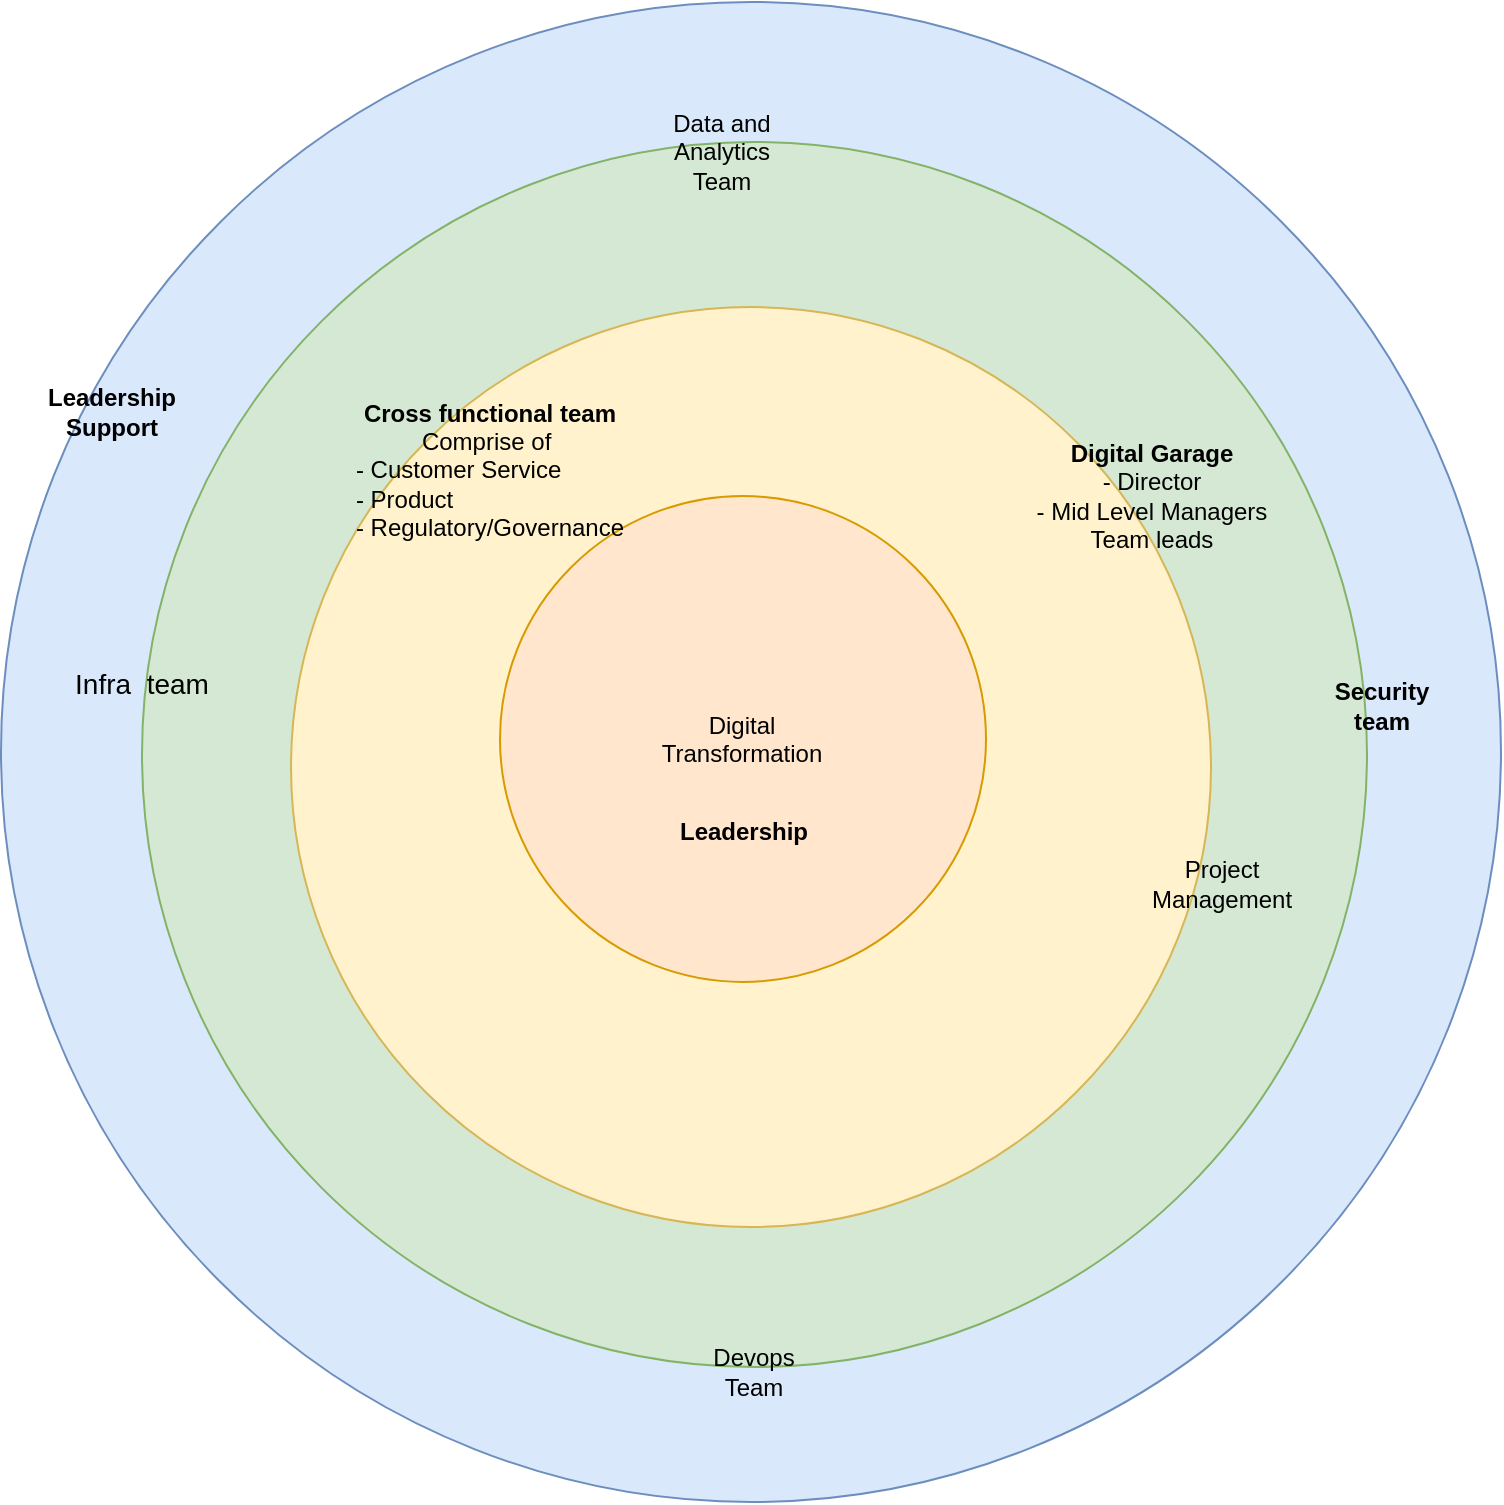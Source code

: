 <mxfile version="24.1.0" type="device">
  <diagram name="Page-1" id="3e8102d1-ef87-2e61-34e1-82d9a586fe2e">
    <mxGraphModel dx="1600" dy="657" grid="1" gridSize="10" guides="1" tooltips="1" connect="1" arrows="1" fold="1" page="1" pageScale="1" pageWidth="1100" pageHeight="850" background="none" math="0" shadow="0">
      <root>
        <mxCell id="0" />
        <mxCell id="1" parent="0" />
        <mxCell id="70666756c84bb93c-5" value="Community" style="shadow=0;dashed=0;html=1;strokeColor=none;fillColor=#ffffff;labelPosition=center;verticalLabelPosition=bottom;verticalAlign=top;shape=mxgraph.office.users.users;rounded=0;comic=0;fontFamily=Verdana;fontSize=14;fontColor=#FFFFFF;" parent="1" vertex="1">
          <mxGeometry x="350" y="440" width="46" height="50" as="geometry" />
        </mxCell>
        <mxCell id="70666756c84bb93c-6" value="Customer&lt;div&gt;Service&lt;/div&gt;" style="shadow=0;dashed=0;html=1;strokeColor=none;fillColor=#ffffff;labelPosition=center;verticalLabelPosition=bottom;verticalAlign=top;shape=mxgraph.office.users.call_center_agent;rounded=0;comic=0;fontFamily=Verdana;fontSize=14;fontColor=#FFFFFF;" parent="1" vertex="1">
          <mxGeometry x="676" y="413" width="46" height="55" as="geometry" />
        </mxCell>
        <mxCell id="70666756c84bb93c-7" value="Response&lt;div&gt;Group&lt;/div&gt;" style="shadow=0;dashed=0;html=1;strokeColor=none;fillColor=#ffffff;labelPosition=center;verticalLabelPosition=bottom;verticalAlign=top;shape=mxgraph.office.users.response_group;rounded=0;comic=0;fontFamily=Verdana;fontSize=14;fontColor=#FFFFFF;" parent="1" vertex="1">
          <mxGeometry x="350" y="203" width="58" height="54" as="geometry" />
        </mxCell>
        <mxCell id="70666756c84bb93c-8" value="Central&lt;div&gt;Management&lt;/div&gt;&lt;div&gt;Service&lt;/div&gt;" style="shadow=0;dashed=0;html=1;strokeColor=none;fillColor=#ffffff;labelPosition=center;verticalLabelPosition=bottom;verticalAlign=top;shape=mxgraph.office.services.central_management_service;rounded=0;comic=0;fontFamily=Verdana;fontSize=14;fontColor=#FFFFFF;" parent="1" vertex="1">
          <mxGeometry x="317" y="313" width="51" height="54" as="geometry" />
        </mxCell>
        <mxCell id="70666756c84bb93c-9" value="Digital&lt;div&gt;Development&lt;/div&gt;" style="shadow=0;dashed=0;html=1;strokeColor=none;fillColor=#ffffff;labelPosition=center;verticalLabelPosition=bottom;verticalAlign=top;shape=mxgraph.office.servers.on_premises_server;rounded=0;comic=0;fontFamily=Verdana;fontSize=14;fontColor=#FFFFFF;" parent="1" vertex="1">
          <mxGeometry x="700" y="282" width="44" height="58" as="geometry" />
        </mxCell>
        <mxCell id="70666756c84bb93c-12" value="Global&lt;div&gt;Partnerships&lt;/div&gt;" style="shadow=0;dashed=0;html=1;strokeColor=none;fillColor=#ffffff;labelPosition=center;verticalLabelPosition=bottom;verticalAlign=top;shape=mxgraph.office.concepts.globe_internet;rounded=0;comic=0;fontFamily=Verdana;fontSize=14;fontColor=#FFFFFF;" parent="1" vertex="1">
          <mxGeometry x="441" y="140" width="49" height="49" as="geometry" />
        </mxCell>
        <mxCell id="70666756c84bb93c-13" value="Environmental&lt;div&gt;Awareness&lt;/div&gt;" style="shadow=0;dashed=0;html=1;strokeColor=none;shape=mxgraph.mscae.general.continuous_cycle;fillColor=#ffffff;rounded=0;comic=0;fontFamily=Verdana;fontSize=14;fontColor=#FFFFFF;verticalAlign=top;labelPosition=center;verticalLabelPosition=bottom;align=center;" parent="1" vertex="1">
          <mxGeometry x="550" y="135" width="48" height="50" as="geometry" />
        </mxCell>
        <mxCell id="70666756c84bb93c-15" value="Finance" style="shape=mxgraph.signs.travel.euro;html=1;fillColor=#ffffff;strokeColor=none;verticalLabelPosition=bottom;verticalAlign=top;align=center;rounded=0;shadow=0;dashed=0;comic=0;fontFamily=Verdana;fontSize=14;fontColor=#FFFFFF;" parent="1" vertex="1">
          <mxGeometry x="637" y="189" width="45" height="51" as="geometry" />
        </mxCell>
        <mxCell id="oG1eyqVmzoZsqdTug3lH-1" value="" style="ellipse;whiteSpace=wrap;html=1;aspect=fixed;fillColor=#dae8fc;strokeColor=#6c8ebf;" parent="1" vertex="1">
          <mxGeometry x="179.5" width="750" height="750" as="geometry" />
        </mxCell>
        <mxCell id="oG1eyqVmzoZsqdTug3lH-13" value="" style="ellipse;whiteSpace=wrap;html=1;aspect=fixed;fillColor=#d5e8d4;strokeColor=#82b366;" parent="1" vertex="1">
          <mxGeometry x="250" y="70" width="612.5" height="612.5" as="geometry" />
        </mxCell>
        <mxCell id="oG1eyqVmzoZsqdTug3lH-14" value="" style="ellipse;whiteSpace=wrap;html=1;aspect=fixed;fillColor=#fff2cc;strokeColor=#d6b656;" parent="1" vertex="1">
          <mxGeometry x="324.5" y="152.5" width="460" height="460" as="geometry" />
        </mxCell>
        <mxCell id="oG1eyqVmzoZsqdTug3lH-12" value="" style="ellipse;whiteSpace=wrap;html=1;aspect=fixed;fillColor=#ffe6cc;strokeColor=#d79b00;" parent="1" vertex="1">
          <mxGeometry x="429" y="247" width="243" height="243" as="geometry" />
        </mxCell>
        <mxCell id="oG1eyqVmzoZsqdTug3lH-15" value="Digital Transformation&lt;div&gt;&lt;br&gt;&lt;/div&gt;" style="text;html=1;align=center;verticalAlign=middle;whiteSpace=wrap;rounded=0;" parent="1" vertex="1">
          <mxGeometry x="500" y="346.25" width="100" height="60" as="geometry" />
        </mxCell>
        <mxCell id="oG1eyqVmzoZsqdTug3lH-16" value="&lt;b&gt;Digital Garage&lt;/b&gt;&lt;div&gt;- Director&lt;/div&gt;&lt;div&gt;- Mid Level Managers&lt;/div&gt;&lt;div&gt;Team leads&lt;/div&gt;" style="text;html=1;align=center;verticalAlign=middle;whiteSpace=wrap;rounded=0;" parent="1" vertex="1">
          <mxGeometry x="630" y="212" width="250" height="70" as="geometry" />
        </mxCell>
        <mxCell id="oG1eyqVmzoZsqdTug3lH-17" value="&lt;b&gt;Cross functional team&lt;/b&gt;&lt;div&gt;Comprise of&amp;nbsp;&lt;/div&gt;&lt;div style=&quot;text-align: left;&quot;&gt;- Customer Service&lt;/div&gt;&lt;div style=&quot;text-align: left;&quot;&gt;- Product&lt;/div&gt;&lt;div style=&quot;text-align: left;&quot;&gt;- Regulatory/Governance&lt;/div&gt;" style="text;html=1;align=center;verticalAlign=middle;whiteSpace=wrap;rounded=0;" parent="1" vertex="1">
          <mxGeometry x="348" y="189" width="152" height="90" as="geometry" />
        </mxCell>
        <mxCell id="oG1eyqVmzoZsqdTug3lH-18" value="Data and Analytics Team" style="text;html=1;align=center;verticalAlign=middle;whiteSpace=wrap;rounded=0;" parent="1" vertex="1">
          <mxGeometry x="510" y="60" width="60" height="30" as="geometry" />
        </mxCell>
        <mxCell id="oG1eyqVmzoZsqdTug3lH-20" value="Project Management" style="text;html=1;align=center;verticalAlign=middle;whiteSpace=wrap;rounded=0;" parent="1" vertex="1">
          <mxGeometry x="760" y="425.5" width="60" height="30" as="geometry" />
        </mxCell>
        <mxCell id="oG1eyqVmzoZsqdTug3lH-21" value="&lt;b&gt;Leadership Support&lt;/b&gt;" style="text;html=1;align=center;verticalAlign=middle;whiteSpace=wrap;rounded=0;" parent="1" vertex="1">
          <mxGeometry x="190" y="180" width="90" height="50" as="geometry" />
        </mxCell>
        <mxCell id="oG1eyqVmzoZsqdTug3lH-22" value="&lt;font style=&quot;font-size: 14px;&quot;&gt;Infra &amp;nbsp;team&lt;/font&gt;" style="text;html=1;align=center;verticalAlign=middle;whiteSpace=wrap;rounded=0;" parent="1" vertex="1">
          <mxGeometry x="200" y="326" width="100" height="30" as="geometry" />
        </mxCell>
        <mxCell id="oG1eyqVmzoZsqdTug3lH-24" value="&lt;b&gt;Leadership&lt;/b&gt;" style="text;html=1;align=center;verticalAlign=middle;whiteSpace=wrap;rounded=0;" parent="1" vertex="1">
          <mxGeometry x="505.5" y="390" width="90" height="50" as="geometry" />
        </mxCell>
        <mxCell id="s2zhQkqwQv8iKBEj_75l-3" value="Devops Team" style="text;html=1;align=center;verticalAlign=middle;whiteSpace=wrap;rounded=0;" vertex="1" parent="1">
          <mxGeometry x="526.25" y="670" width="60" height="30" as="geometry" />
        </mxCell>
        <mxCell id="s2zhQkqwQv8iKBEj_75l-4" value="&lt;b&gt;Security team&lt;/b&gt;" style="text;html=1;align=center;verticalAlign=middle;whiteSpace=wrap;rounded=0;" vertex="1" parent="1">
          <mxGeometry x="840" y="337" width="60" height="30" as="geometry" />
        </mxCell>
      </root>
    </mxGraphModel>
  </diagram>
</mxfile>
